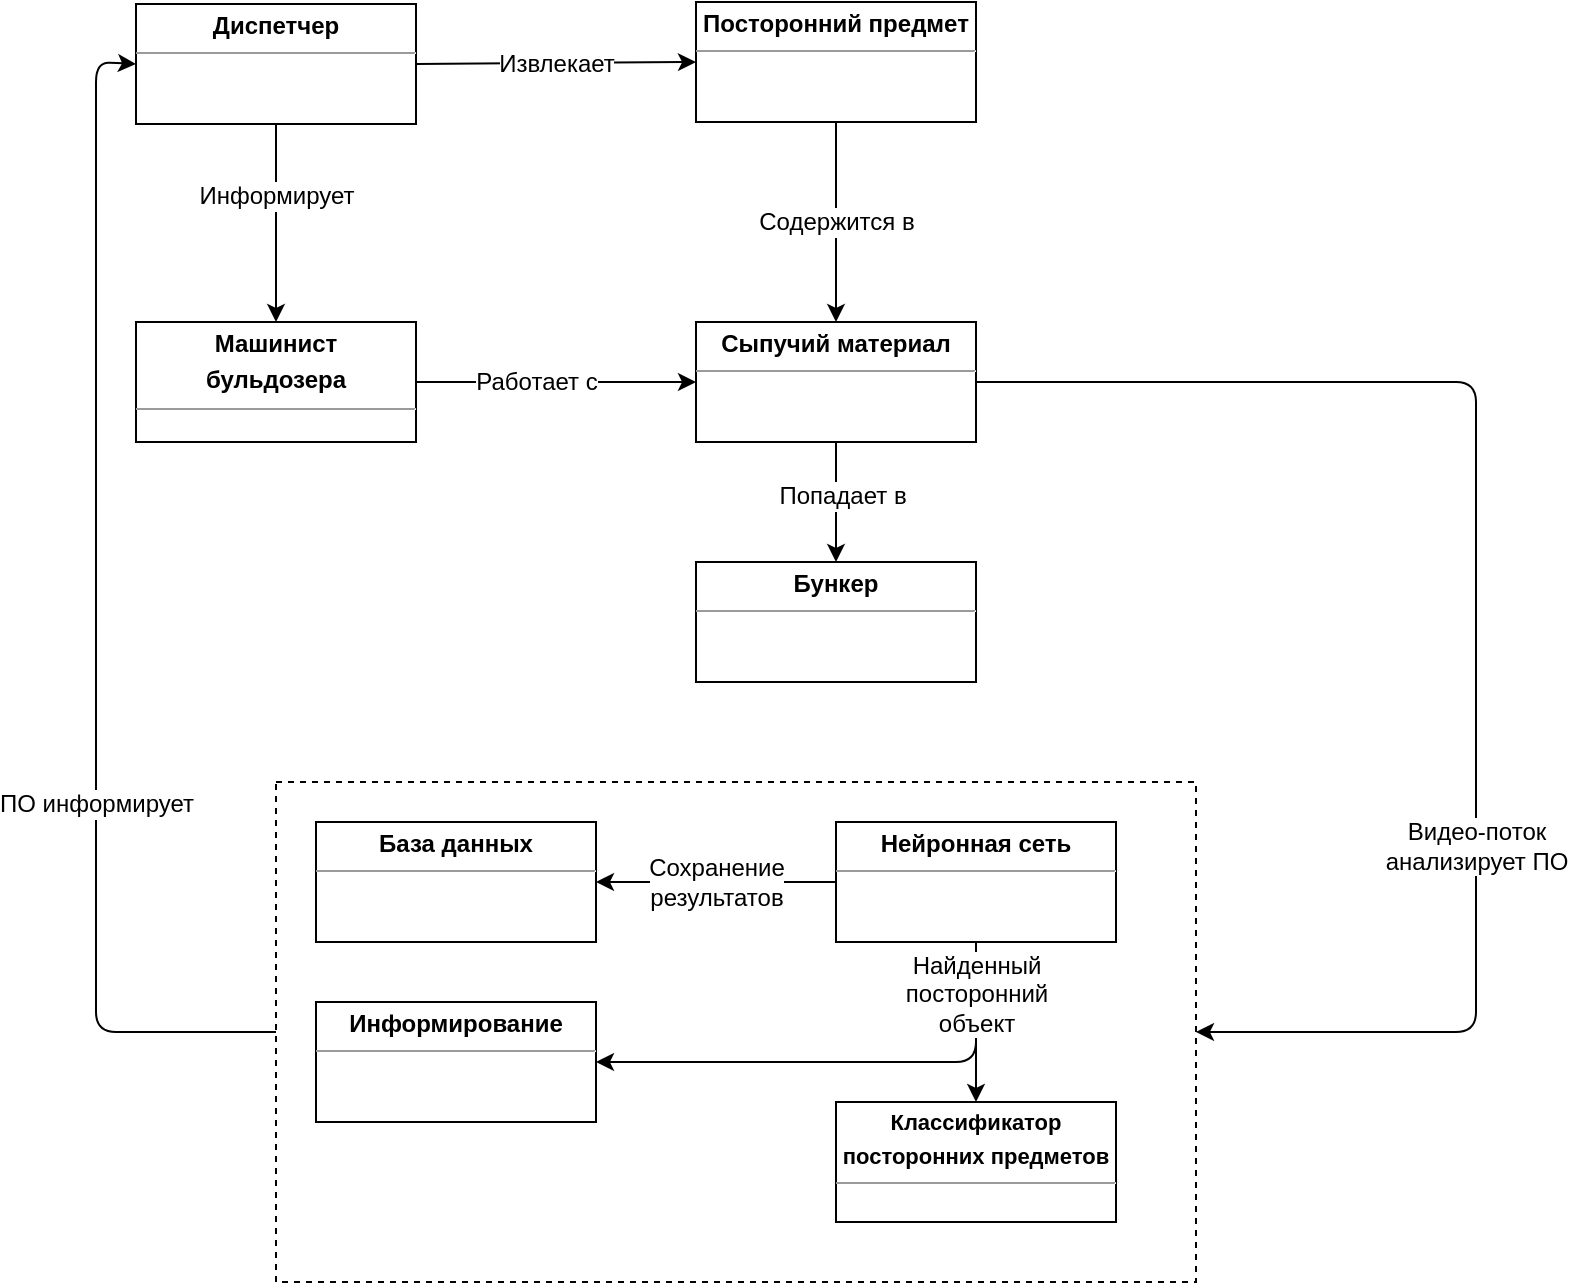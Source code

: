 <mxfile version="12.1.7" type="github" pages="1">
  <diagram id="3WTgnAl6Fsw7S3e-3any" name="Page-1">
    <mxGraphModel dx="1851" dy="485" grid="1" gridSize="10" guides="1" tooltips="1" connect="1" arrows="1" fold="1" page="1" pageScale="1" pageWidth="827" pageHeight="1169" math="0" shadow="0">
      <root>
        <mxCell id="0"/>
        <mxCell id="1" parent="0"/>
        <mxCell id="FFG0WE_xlc2bcy6huUsO-1" style="edgeStyle=orthogonalEdgeStyle;rounded=0;orthogonalLoop=1;jettySize=auto;html=1;entryX=0.5;entryY=0;entryDx=0;entryDy=0;" edge="1" parent="1" source="F6H5KoVCKVOEPwMbqLrb-2" target="F6H5KoVCKVOEPwMbqLrb-3">
          <mxGeometry relative="1" as="geometry"/>
        </mxCell>
        <mxCell id="FFG0WE_xlc2bcy6huUsO-2" value="Информирует" style="text;html=1;resizable=0;points=[];align=center;verticalAlign=middle;labelBackgroundColor=#ffffff;" vertex="1" connectable="0" parent="FFG0WE_xlc2bcy6huUsO-1">
          <mxGeometry x="-0.273" relative="1" as="geometry">
            <mxPoint as="offset"/>
          </mxGeometry>
        </mxCell>
        <mxCell id="F6H5KoVCKVOEPwMbqLrb-2" value="&lt;p style=&quot;margin: 0px ; margin-top: 4px ; text-align: center&quot;&gt;&lt;b&gt;Диспетчер&lt;/b&gt;&lt;/p&gt;&lt;hr size=&quot;1&quot;&gt;&lt;div style=&quot;height: 2px&quot;&gt;&lt;/div&gt;" style="verticalAlign=top;align=left;overflow=fill;fontSize=12;fontFamily=Helvetica;html=1;" parent="1" vertex="1">
          <mxGeometry x="40" y="41" width="140" height="60" as="geometry"/>
        </mxCell>
        <mxCell id="F6H5KoVCKVOEPwMbqLrb-3" value="&lt;p style=&quot;margin: 0px ; margin-top: 4px ; text-align: center&quot;&gt;&lt;b&gt;Машинист&lt;/b&gt;&lt;/p&gt;&lt;p style=&quot;margin: 0px ; margin-top: 4px ; text-align: center&quot;&gt;&lt;b&gt;бульдозера&lt;/b&gt;&lt;/p&gt;&lt;hr size=&quot;1&quot;&gt;&lt;div style=&quot;height: 2px&quot;&gt;&lt;/div&gt;" style="verticalAlign=top;align=left;overflow=fill;fontSize=12;fontFamily=Helvetica;html=1;" parent="1" vertex="1">
          <mxGeometry x="40" y="200" width="140" height="60" as="geometry"/>
        </mxCell>
        <mxCell id="F6H5KoVCKVOEPwMbqLrb-4" value="&lt;p style=&quot;margin: 0px ; margin-top: 4px ; text-align: center&quot;&gt;&lt;b&gt;Бункер&lt;/b&gt;&lt;/p&gt;&lt;hr size=&quot;1&quot;&gt;&lt;div style=&quot;height: 2px&quot;&gt;&lt;/div&gt;" style="verticalAlign=top;align=left;overflow=fill;fontSize=12;fontFamily=Helvetica;html=1;" parent="1" vertex="1">
          <mxGeometry x="320" y="320" width="140" height="60" as="geometry"/>
        </mxCell>
        <mxCell id="F6H5KoVCKVOEPwMbqLrb-5" value="&lt;p style=&quot;margin: 0px ; margin-top: 4px ; text-align: center&quot;&gt;&lt;b&gt;Посторонний предмет&lt;/b&gt;&lt;/p&gt;&lt;hr size=&quot;1&quot;&gt;&lt;div style=&quot;height: 2px&quot;&gt;&lt;/div&gt;" style="verticalAlign=top;align=left;overflow=fill;fontSize=12;fontFamily=Helvetica;html=1;" parent="1" vertex="1">
          <mxGeometry x="320" y="40" width="140" height="60" as="geometry"/>
        </mxCell>
        <mxCell id="F6H5KoVCKVOEPwMbqLrb-6" value="&lt;p style=&quot;margin: 0px ; margin-top: 4px ; text-align: center&quot;&gt;&lt;b&gt;Сыпучий материал&lt;/b&gt;&lt;/p&gt;&lt;hr size=&quot;1&quot;&gt;&lt;div style=&quot;height: 2px&quot;&gt;&lt;/div&gt;" style="verticalAlign=top;align=left;overflow=fill;fontSize=12;fontFamily=Helvetica;html=1;" parent="1" vertex="1">
          <mxGeometry x="320" y="200" width="140" height="60" as="geometry"/>
        </mxCell>
        <mxCell id="F6H5KoVCKVOEPwMbqLrb-12" value="" style="endArrow=classic;html=1;exitX=0.5;exitY=1;exitDx=0;exitDy=0;entryX=0.5;entryY=0;entryDx=0;entryDy=0;" parent="1" source="F6H5KoVCKVOEPwMbqLrb-5" target="F6H5KoVCKVOEPwMbqLrb-6" edge="1">
          <mxGeometry width="50" height="50" relative="1" as="geometry">
            <mxPoint x="470" y="210" as="sourcePoint"/>
            <mxPoint x="520" y="160" as="targetPoint"/>
          </mxGeometry>
        </mxCell>
        <mxCell id="F6H5KoVCKVOEPwMbqLrb-13" value="Содержится в" style="text;html=1;resizable=0;points=[];align=center;verticalAlign=middle;labelBackgroundColor=#ffffff;" parent="F6H5KoVCKVOEPwMbqLrb-12" vertex="1" connectable="0">
          <mxGeometry x="0.31" y="4" relative="1" as="geometry">
            <mxPoint x="-4" y="-16" as="offset"/>
          </mxGeometry>
        </mxCell>
        <mxCell id="F6H5KoVCKVOEPwMbqLrb-14" value="" style="endArrow=classic;html=1;exitX=0.5;exitY=1;exitDx=0;exitDy=0;entryX=0.5;entryY=0;entryDx=0;entryDy=0;" parent="1" source="F6H5KoVCKVOEPwMbqLrb-6" target="F6H5KoVCKVOEPwMbqLrb-4" edge="1">
          <mxGeometry width="50" height="50" relative="1" as="geometry">
            <mxPoint x="300" y="330" as="sourcePoint"/>
            <mxPoint x="350" y="280" as="targetPoint"/>
          </mxGeometry>
        </mxCell>
        <mxCell id="F6H5KoVCKVOEPwMbqLrb-15" value="Попадает в" style="text;html=1;resizable=0;points=[];align=center;verticalAlign=middle;labelBackgroundColor=#ffffff;" parent="F6H5KoVCKVOEPwMbqLrb-14" vertex="1" connectable="0">
          <mxGeometry x="-0.5" y="3" relative="1" as="geometry">
            <mxPoint x="-0.5" y="11.5" as="offset"/>
          </mxGeometry>
        </mxCell>
        <mxCell id="F6H5KoVCKVOEPwMbqLrb-18" value="" style="endArrow=classic;html=1;exitX=1;exitY=0.5;exitDx=0;exitDy=0;entryX=0;entryY=0.5;entryDx=0;entryDy=0;" parent="1" source="F6H5KoVCKVOEPwMbqLrb-3" target="F6H5KoVCKVOEPwMbqLrb-6" edge="1">
          <mxGeometry width="50" height="50" relative="1" as="geometry">
            <mxPoint x="300" y="150" as="sourcePoint"/>
            <mxPoint x="350" y="100" as="targetPoint"/>
          </mxGeometry>
        </mxCell>
        <mxCell id="F6H5KoVCKVOEPwMbqLrb-19" value="Работает с" style="text;html=1;resizable=0;points=[];align=center;verticalAlign=middle;labelBackgroundColor=#ffffff;" parent="F6H5KoVCKVOEPwMbqLrb-18" vertex="1" connectable="0">
          <mxGeometry x="-0.263" y="-1" relative="1" as="geometry">
            <mxPoint x="8" y="-1" as="offset"/>
          </mxGeometry>
        </mxCell>
        <mxCell id="F6H5KoVCKVOEPwMbqLrb-20" value="" style="endArrow=classic;html=1;exitX=1;exitY=0.5;exitDx=0;exitDy=0;entryX=0;entryY=0.5;entryDx=0;entryDy=0;" parent="1" source="F6H5KoVCKVOEPwMbqLrb-2" target="F6H5KoVCKVOEPwMbqLrb-5" edge="1">
          <mxGeometry width="50" height="50" relative="1" as="geometry">
            <mxPoint x="240" y="120" as="sourcePoint"/>
            <mxPoint x="290" y="70" as="targetPoint"/>
          </mxGeometry>
        </mxCell>
        <mxCell id="F6H5KoVCKVOEPwMbqLrb-21" value="Извлекает" style="text;html=1;resizable=0;points=[];align=center;verticalAlign=middle;labelBackgroundColor=#ffffff;" parent="F6H5KoVCKVOEPwMbqLrb-20" vertex="1" connectable="0">
          <mxGeometry x="-0.175" y="-3" relative="1" as="geometry">
            <mxPoint x="12" y="-3" as="offset"/>
          </mxGeometry>
        </mxCell>
        <mxCell id="F6H5KoVCKVOEPwMbqLrb-23" value="" style="rounded=0;whiteSpace=wrap;html=1;dashed=1;" parent="1" vertex="1">
          <mxGeometry x="110" y="430" width="460" height="250" as="geometry"/>
        </mxCell>
        <mxCell id="F6H5KoVCKVOEPwMbqLrb-24" value="&lt;p style=&quot;margin: 0px ; margin-top: 4px ; text-align: center&quot;&gt;&lt;b&gt;База данных&lt;/b&gt;&lt;/p&gt;&lt;hr size=&quot;1&quot;&gt;&lt;div style=&quot;height: 2px&quot;&gt;&lt;/div&gt;" style="verticalAlign=top;align=left;overflow=fill;fontSize=12;fontFamily=Helvetica;html=1;" parent="1" vertex="1">
          <mxGeometry x="130" y="450" width="140" height="60" as="geometry"/>
        </mxCell>
        <mxCell id="F6H5KoVCKVOEPwMbqLrb-25" value="&lt;p style=&quot;margin: 0px ; margin-top: 4px ; text-align: center&quot;&gt;&lt;b&gt;Нейронная сеть&lt;/b&gt;&lt;/p&gt;&lt;hr size=&quot;1&quot;&gt;&lt;div style=&quot;height: 2px&quot;&gt;&lt;/div&gt;" style="verticalAlign=top;align=left;overflow=fill;fontSize=12;fontFamily=Helvetica;html=1;" parent="1" vertex="1">
          <mxGeometry x="390" y="450" width="140" height="60" as="geometry"/>
        </mxCell>
        <mxCell id="F6H5KoVCKVOEPwMbqLrb-26" value="&lt;p style=&quot;margin: 4px 0px 0px ; text-align: center ; font-size: 11px&quot;&gt;&lt;b&gt;&lt;font style=&quot;font-size: 11px&quot;&gt;Классификатор&lt;/font&gt;&lt;/b&gt;&lt;/p&gt;&lt;p style=&quot;margin: 4px 0px 0px ; text-align: center ; font-size: 11px&quot;&gt;&lt;b&gt;&lt;font style=&quot;font-size: 11px&quot;&gt;посторонних&amp;nbsp;&lt;/font&gt;&lt;/b&gt;&lt;b&gt;предметов&lt;/b&gt;&lt;/p&gt;&lt;hr size=&quot;1&quot; style=&quot;font-size: 11px&quot;&gt;&lt;div style=&quot;height: 2px ; font-size: 11px&quot;&gt;&lt;/div&gt;" style="verticalAlign=top;align=left;overflow=fill;fontSize=12;fontFamily=Helvetica;html=1;" parent="1" vertex="1">
          <mxGeometry x="390" y="590" width="140" height="60" as="geometry"/>
        </mxCell>
        <mxCell id="F6H5KoVCKVOEPwMbqLrb-27" value="&lt;p style=&quot;margin: 0px ; margin-top: 4px ; text-align: center&quot;&gt;&lt;b&gt;Информирование&lt;/b&gt;&lt;/p&gt;&lt;hr size=&quot;1&quot;&gt;&lt;div style=&quot;height: 2px&quot;&gt;&lt;/div&gt;" style="verticalAlign=top;align=left;overflow=fill;fontSize=12;fontFamily=Helvetica;html=1;" parent="1" vertex="1">
          <mxGeometry x="130" y="540" width="140" height="60" as="geometry"/>
        </mxCell>
        <mxCell id="jtSRnSGESg9QQzOYRtEx-2" value="" style="endArrow=classic;html=1;exitX=0;exitY=0.5;exitDx=0;exitDy=0;entryX=1;entryY=0.5;entryDx=0;entryDy=0;" parent="1" source="F6H5KoVCKVOEPwMbqLrb-25" target="F6H5KoVCKVOEPwMbqLrb-24" edge="1">
          <mxGeometry width="50" height="50" relative="1" as="geometry">
            <mxPoint x="40" y="600" as="sourcePoint"/>
            <mxPoint x="90" y="550" as="targetPoint"/>
          </mxGeometry>
        </mxCell>
        <mxCell id="jtSRnSGESg9QQzOYRtEx-11" value="Сохранение&lt;br&gt;результатов" style="text;html=1;resizable=0;points=[];align=center;verticalAlign=middle;labelBackgroundColor=#ffffff;" parent="jtSRnSGESg9QQzOYRtEx-2" vertex="1" connectable="0">
          <mxGeometry x="0.17" y="-2" relative="1" as="geometry">
            <mxPoint x="10" y="2" as="offset"/>
          </mxGeometry>
        </mxCell>
        <mxCell id="jtSRnSGESg9QQzOYRtEx-4" value="" style="endArrow=classic;html=1;entryX=1;entryY=0.5;entryDx=0;entryDy=0;exitX=0.5;exitY=1;exitDx=0;exitDy=0;" parent="1" source="F6H5KoVCKVOEPwMbqLrb-25" target="F6H5KoVCKVOEPwMbqLrb-27" edge="1">
          <mxGeometry width="50" height="50" relative="1" as="geometry">
            <mxPoint x="310" y="600" as="sourcePoint"/>
            <mxPoint x="360" y="550" as="targetPoint"/>
            <Array as="points">
              <mxPoint x="460" y="570"/>
              <mxPoint x="340" y="570"/>
            </Array>
          </mxGeometry>
        </mxCell>
        <mxCell id="jtSRnSGESg9QQzOYRtEx-6" value="" style="endArrow=classic;html=1;exitX=1;exitY=0.5;exitDx=0;exitDy=0;entryX=1;entryY=0.5;entryDx=0;entryDy=0;" parent="1" source="F6H5KoVCKVOEPwMbqLrb-6" target="F6H5KoVCKVOEPwMbqLrb-23" edge="1">
          <mxGeometry width="50" height="50" relative="1" as="geometry">
            <mxPoint x="570" y="290" as="sourcePoint"/>
            <mxPoint x="620" y="240" as="targetPoint"/>
            <Array as="points">
              <mxPoint x="710" y="230"/>
              <mxPoint x="710" y="555"/>
            </Array>
          </mxGeometry>
        </mxCell>
        <mxCell id="jtSRnSGESg9QQzOYRtEx-7" value="Видео-поток&lt;br&gt;анализирует ПО" style="text;html=1;resizable=0;points=[];align=center;verticalAlign=middle;labelBackgroundColor=#ffffff;" parent="jtSRnSGESg9QQzOYRtEx-6" vertex="1" connectable="0">
          <mxGeometry x="0.348" relative="1" as="geometry">
            <mxPoint as="offset"/>
          </mxGeometry>
        </mxCell>
        <mxCell id="jtSRnSGESg9QQzOYRtEx-9" value="" style="endArrow=classic;html=1;exitX=0;exitY=0.5;exitDx=0;exitDy=0;entryX=0;entryY=0.5;entryDx=0;entryDy=0;" parent="1" source="F6H5KoVCKVOEPwMbqLrb-23" target="F6H5KoVCKVOEPwMbqLrb-2" edge="1">
          <mxGeometry width="50" height="50" relative="1" as="geometry">
            <mxPoint x="120" y="530" as="sourcePoint"/>
            <mxPoint x="30" y="130" as="targetPoint"/>
            <Array as="points">
              <mxPoint x="20" y="555"/>
              <mxPoint x="20" y="70"/>
            </Array>
          </mxGeometry>
        </mxCell>
        <mxCell id="jtSRnSGESg9QQzOYRtEx-10" value="ПО информирует" style="text;html=1;resizable=0;points=[];align=center;verticalAlign=middle;labelBackgroundColor=#ffffff;" parent="jtSRnSGESg9QQzOYRtEx-9" vertex="1" connectable="0">
          <mxGeometry x="-0.315" relative="1" as="geometry">
            <mxPoint as="offset"/>
          </mxGeometry>
        </mxCell>
        <mxCell id="jtSRnSGESg9QQzOYRtEx-14" value="" style="endArrow=classic;html=1;entryX=0.5;entryY=0;entryDx=0;entryDy=0;exitX=0.5;exitY=1;exitDx=0;exitDy=0;" parent="1" source="F6H5KoVCKVOEPwMbqLrb-25" target="F6H5KoVCKVOEPwMbqLrb-26" edge="1">
          <mxGeometry width="50" height="50" relative="1" as="geometry">
            <mxPoint x="470" y="520" as="sourcePoint"/>
            <mxPoint x="280" y="634" as="targetPoint"/>
            <Array as="points"/>
          </mxGeometry>
        </mxCell>
        <mxCell id="jtSRnSGESg9QQzOYRtEx-16" value="Найденный&lt;br&gt;посторонний&lt;br&gt;объект" style="text;html=1;resizable=0;points=[];align=center;verticalAlign=middle;labelBackgroundColor=#ffffff;" parent="jtSRnSGESg9QQzOYRtEx-14" vertex="1" connectable="0">
          <mxGeometry x="-0.505" relative="1" as="geometry">
            <mxPoint y="6" as="offset"/>
          </mxGeometry>
        </mxCell>
      </root>
    </mxGraphModel>
  </diagram>
</mxfile>

